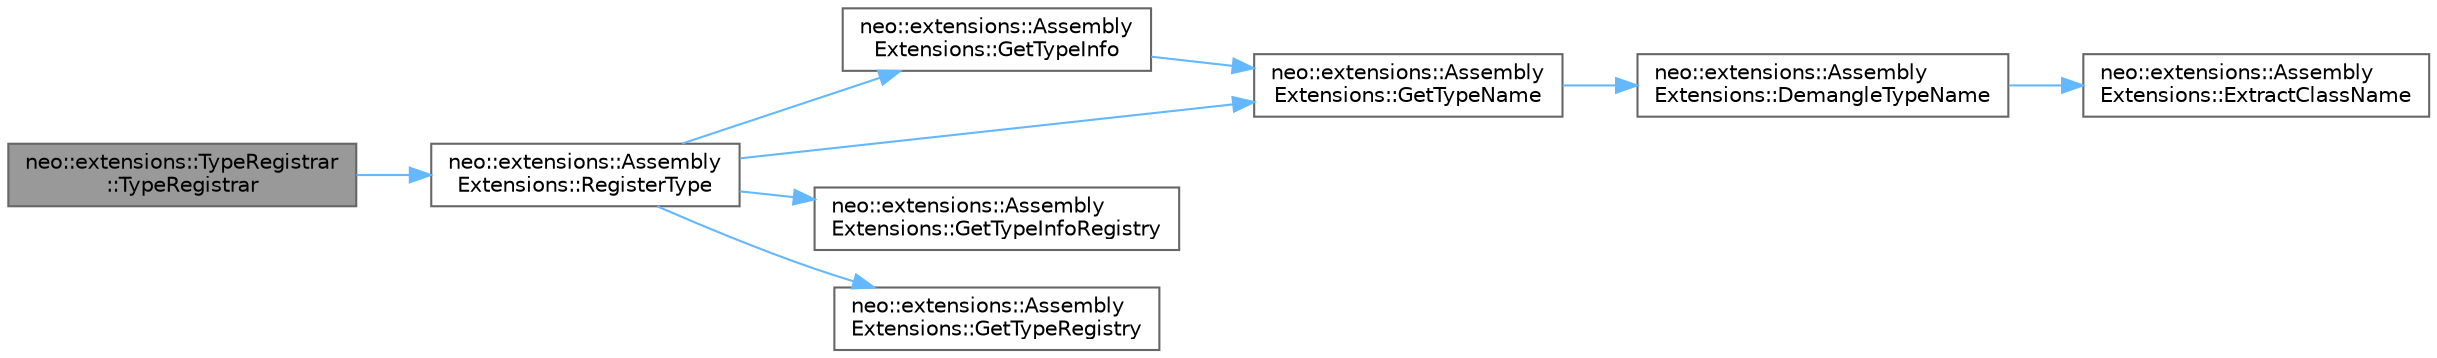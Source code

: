 digraph "neo::extensions::TypeRegistrar::TypeRegistrar"
{
 // LATEX_PDF_SIZE
  bgcolor="transparent";
  edge [fontname=Helvetica,fontsize=10,labelfontname=Helvetica,labelfontsize=10];
  node [fontname=Helvetica,fontsize=10,shape=box,height=0.2,width=0.4];
  rankdir="LR";
  Node1 [id="Node000001",label="neo::extensions::TypeRegistrar\l::TypeRegistrar",height=0.2,width=0.4,color="gray40", fillcolor="grey60", style="filled", fontcolor="black",tooltip="Constructor automatically registers the type."];
  Node1 -> Node2 [id="edge1_Node000001_Node000002",color="steelblue1",style="solid",tooltip=" "];
  Node2 [id="Node000002",label="neo::extensions::Assembly\lExtensions::RegisterType",height=0.2,width=0.4,color="grey40", fillcolor="white", style="filled",URL="$classneo_1_1extensions_1_1_assembly_extensions.html#a2aac74b2041dbefd6890f13fd4ab7bd9",tooltip="Register a type with factory function."];
  Node2 -> Node3 [id="edge2_Node000002_Node000003",color="steelblue1",style="solid",tooltip=" "];
  Node3 [id="Node000003",label="neo::extensions::Assembly\lExtensions::GetTypeInfo",height=0.2,width=0.4,color="grey40", fillcolor="white", style="filled",URL="$classneo_1_1extensions_1_1_assembly_extensions.html#a11c155d750b733f02bc63145ba9747d8",tooltip="Get type information for a given type."];
  Node3 -> Node4 [id="edge3_Node000003_Node000004",color="steelblue1",style="solid",tooltip=" "];
  Node4 [id="Node000004",label="neo::extensions::Assembly\lExtensions::GetTypeName",height=0.2,width=0.4,color="grey40", fillcolor="white", style="filled",URL="$classneo_1_1extensions_1_1_assembly_extensions.html#af8d620073205c622f4392a84b00f06cb",tooltip="Get clean type name (without namespace prefixes)"];
  Node4 -> Node5 [id="edge4_Node000004_Node000005",color="steelblue1",style="solid",tooltip=" "];
  Node5 [id="Node000005",label="neo::extensions::Assembly\lExtensions::DemangleTypeName",height=0.2,width=0.4,color="grey40", fillcolor="white", style="filled",URL="$classneo_1_1extensions_1_1_assembly_extensions.html#a53b03b09511650d449f520898c2751e5",tooltip="Demangle a C++ type name to human-readable form."];
  Node5 -> Node6 [id="edge5_Node000005_Node000006",color="steelblue1",style="solid",tooltip=" "];
  Node6 [id="Node000006",label="neo::extensions::Assembly\lExtensions::ExtractClassName",height=0.2,width=0.4,color="grey40", fillcolor="white", style="filled",URL="$classneo_1_1extensions_1_1_assembly_extensions.html#ab7f0c27a9aae61d7ed68ce044efbcd71",tooltip="Extract clean class name from full qualified name."];
  Node2 -> Node7 [id="edge6_Node000002_Node000007",color="steelblue1",style="solid",tooltip=" "];
  Node7 [id="Node000007",label="neo::extensions::Assembly\lExtensions::GetTypeInfoRegistry",height=0.2,width=0.4,color="grey40", fillcolor="white", style="filled",URL="$classneo_1_1extensions_1_1_assembly_extensions.html#a17eb75de51ae2b509fa1b469e6a16d23",tooltip="Get the type info registry (singleton pattern)"];
  Node2 -> Node4 [id="edge7_Node000002_Node000004",color="steelblue1",style="solid",tooltip=" "];
  Node2 -> Node8 [id="edge8_Node000002_Node000008",color="steelblue1",style="solid",tooltip=" "];
  Node8 [id="Node000008",label="neo::extensions::Assembly\lExtensions::GetTypeRegistry",height=0.2,width=0.4,color="grey40", fillcolor="white", style="filled",URL="$classneo_1_1extensions_1_1_assembly_extensions.html#ad4565c55aa756c84ef5701a00b5efbff",tooltip="Get the type registry (singleton pattern)"];
}
